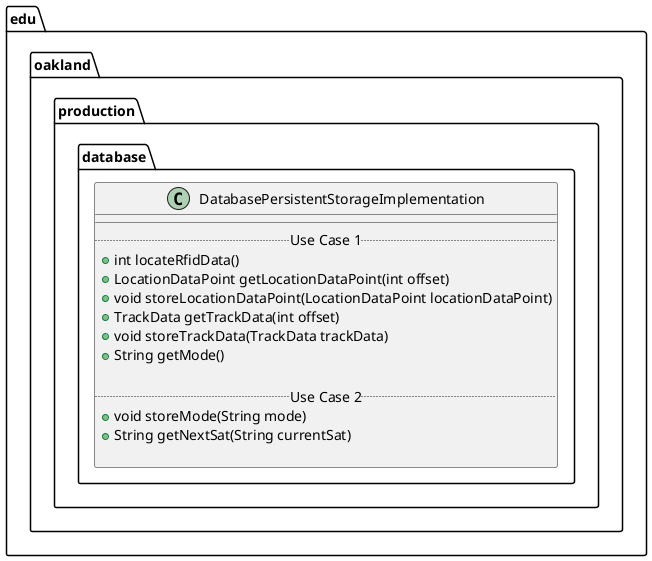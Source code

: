 @startuml DatabasePersistentStorageImplementation

package edu.oakland.production.database {
    class DatabasePersistentStorageImplementation {
        __
        .. Use Case 1 ..
        + int locateRfidData()
        + LocationDataPoint getLocationDataPoint(int offset)
        + void storeLocationDataPoint(LocationDataPoint locationDataPoint)
        + TrackData getTrackData(int offset)
        + void storeTrackData(TrackData trackData)
        + String getMode()

        .. Use Case 2 ..
        + void storeMode(String mode)
        + String getNextSat(String currentSat)

    }
}

@enduml